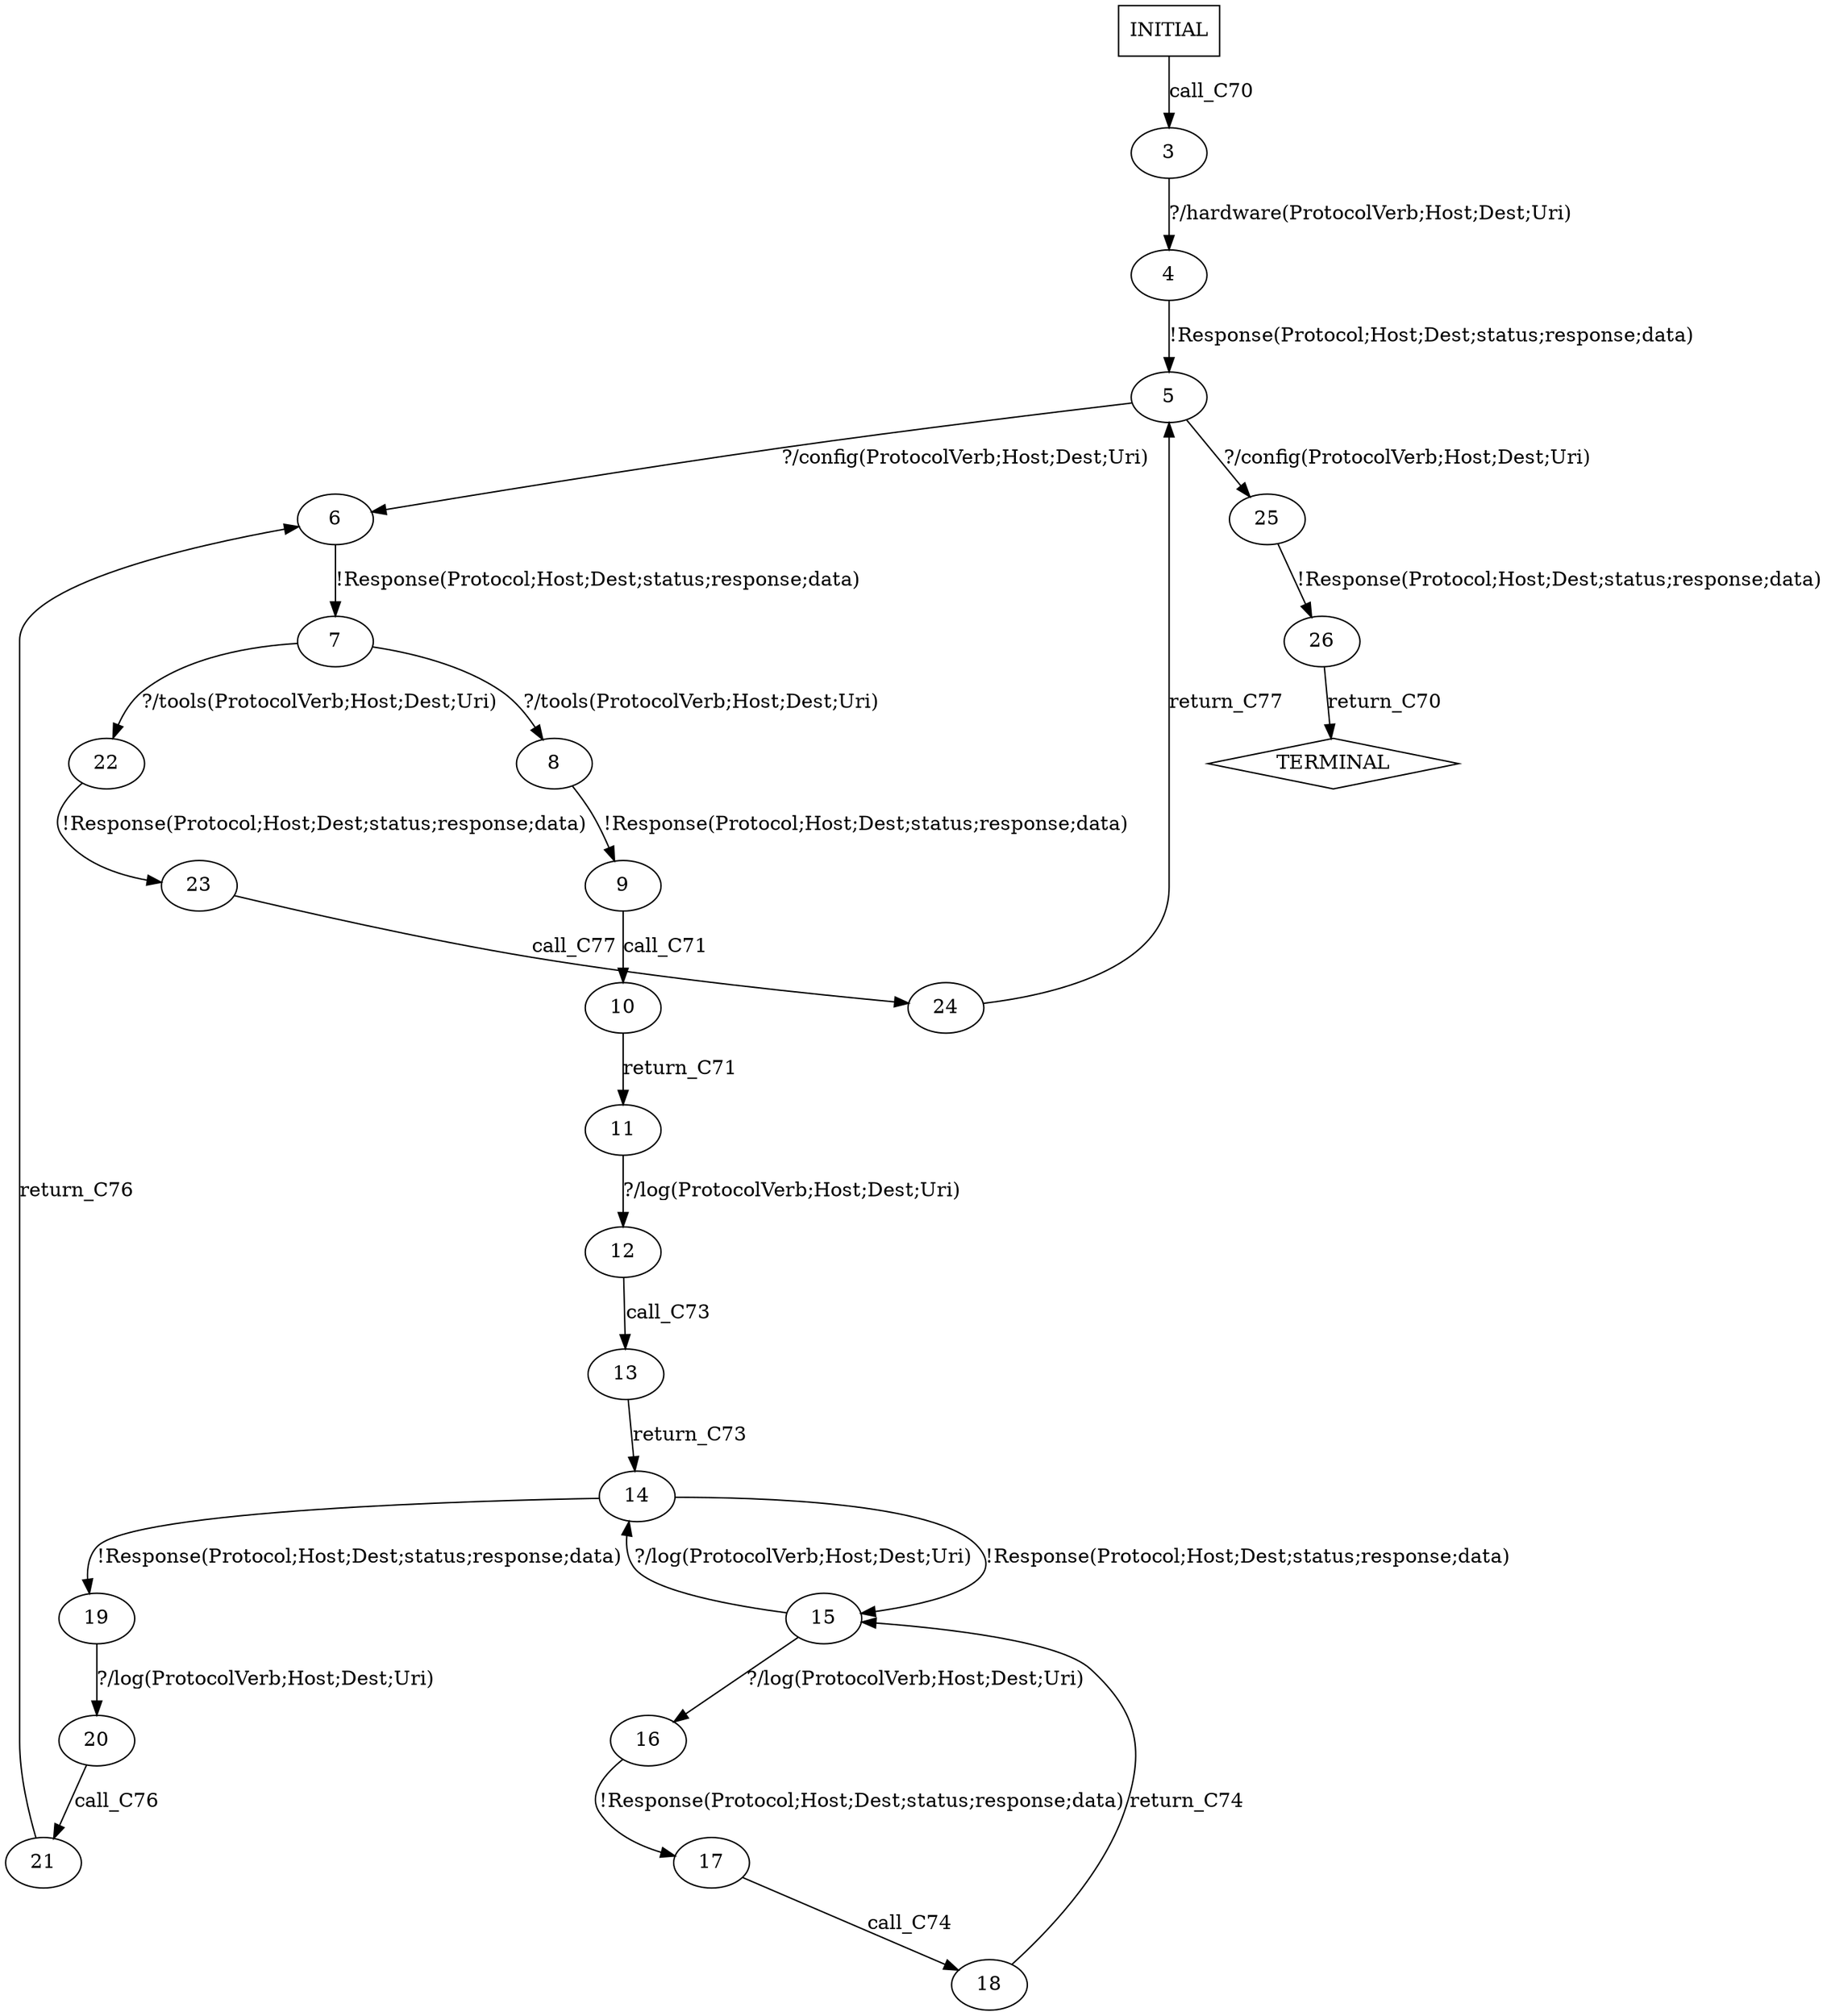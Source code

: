 digraph G {
  0 [label="INITIAL",shape=box];
  1 [label="TERMINAL",shape=diamond];
  3 [label="3"];
  4 [label="4"];
  5 [label="5"];
  6 [label="6"];
  7 [label="7"];
  8 [label="8"];
  9 [label="9"];
  10 [label="10"];
  11 [label="11"];
  12 [label="12"];
  13 [label="13"];
  14 [label="14"];
  15 [label="15"];
  16 [label="16"];
  17 [label="17"];
  18 [label="18"];
  19 [label="19"];
  20 [label="20"];
  21 [label="21"];
  22 [label="22"];
  23 [label="23"];
  24 [label="24"];
  25 [label="25"];
  26 [label="26"];
0->3  [label="call_C70"];
3->4 [label="?/hardware(ProtocolVerb;Host;Dest;Uri)"];
4->5 [label="!Response(Protocol;Host;Dest;status;response;data)"];
5->25 [label="?/config(ProtocolVerb;Host;Dest;Uri)"];
5->6 [label="?/config(ProtocolVerb;Host;Dest;Uri)"];
6->7 [label="!Response(Protocol;Host;Dest;status;response;data)"];
7->8 [label="?/tools(ProtocolVerb;Host;Dest;Uri)"];
7->22 [label="?/tools(ProtocolVerb;Host;Dest;Uri)"];
8->9 [label="!Response(Protocol;Host;Dest;status;response;data)"];
9->10  [label="call_C71"];
10->11  [label="return_C71"];
11->12 [label="?/log(ProtocolVerb;Host;Dest;Uri)"];
12->13  [label="call_C73"];
13->14  [label="return_C73"];
14->19 [label="!Response(Protocol;Host;Dest;status;response;data)"];
14->15 [label="!Response(Protocol;Host;Dest;status;response;data)"];
15->16 [label="?/log(ProtocolVerb;Host;Dest;Uri)"];
15->14 [label="?/log(ProtocolVerb;Host;Dest;Uri)"];
16->17 [label="!Response(Protocol;Host;Dest;status;response;data)"];
17->18  [label="call_C74"];
18->15  [label="return_C74"];
19->20 [label="?/log(ProtocolVerb;Host;Dest;Uri)"];
20->21  [label="call_C76"];
21->6  [label="return_C76"];
22->23 [label="!Response(Protocol;Host;Dest;status;response;data)"];
23->24  [label="call_C77"];
24->5  [label="return_C77"];
25->26 [label="!Response(Protocol;Host;Dest;status;response;data)"];
26->1  [label="return_C70"];
}
